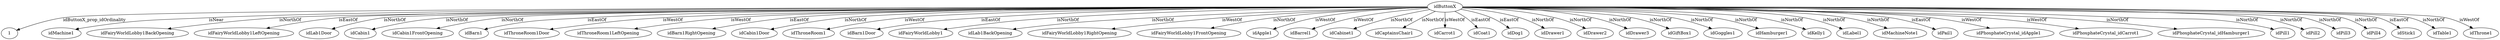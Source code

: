 strict digraph  {
idButtonX [node_type=entity_node];
1 [node_type=property_node];
idMachine1 [node_type=entity_node];
idFairyWorldLobby1BackOpening [node_type=entity_node];
idFairyWorldLobby1LeftOpening [node_type=entity_node];
idLab1Door [node_type=entity_node];
idCabin1 [node_type=entity_node];
idCabin1FrontOpening [node_type=entity_node];
idBarn1 [node_type=entity_node];
idThroneRoom1Door [node_type=entity_node];
idThroneRoom1LeftOpening [node_type=entity_node];
idBarn1RightOpening [node_type=entity_node];
idCabin1Door [node_type=entity_node];
idThroneRoom1 [node_type=entity_node];
idBarn1Door [node_type=entity_node];
idFairyWorldLobby1 [node_type=entity_node];
idLab1BackOpening [node_type=entity_node];
idFairyWorldLobby1RightOpening [node_type=entity_node];
idFairyWorldLobby1FrontOpening [node_type=entity_node];
idApple1 [node_type=entity_node];
idBarrel1 [node_type=entity_node];
idCabinet1 [node_type=entity_node];
idCaptainsChair1 [node_type=entity_node];
idCarrot1 [node_type=entity_node];
idCoat1 [node_type=entity_node];
idDog1 [node_type=entity_node];
idDrawer1 [node_type=entity_node];
idDrawer2 [node_type=entity_node];
idDrawer3 [node_type=entity_node];
idGiftBox1 [node_type=entity_node];
idGoggles1 [node_type=entity_node];
idHamburger1 [node_type=entity_node];
idKelly1 [node_type=entity_node];
idLabel1 [node_type=entity_node];
idMachineNote1 [node_type=entity_node];
idPail1 [node_type=entity_node];
idPhosphateCrystal_idApple1 [node_type=entity_node];
idPhosphateCrystal_idCarrot1 [node_type=entity_node];
idPhosphateCrystal_idHamburger1 [node_type=entity_node];
idPill1 [node_type=entity_node];
idPill2 [node_type=entity_node];
idPill3 [node_type=entity_node];
idPill4 [node_type=entity_node];
idStick1 [node_type=entity_node];
idTable1 [node_type=entity_node];
idThrone1 [node_type=entity_node];
idButtonX -> 1  [edge_type=property, label=idButtonX_prop_idOrdinality];
idButtonX -> idMachine1  [edge_type=relationship, label=isNear];
idButtonX -> idFairyWorldLobby1BackOpening  [edge_type=relationship, label=isNorthOf];
idButtonX -> idFairyWorldLobby1LeftOpening  [edge_type=relationship, label=isEastOf];
idButtonX -> idLab1Door  [edge_type=relationship, label=isNorthOf];
idButtonX -> idCabin1  [edge_type=relationship, label=isNorthOf];
idButtonX -> idCabin1FrontOpening  [edge_type=relationship, label=isNorthOf];
idButtonX -> idBarn1  [edge_type=relationship, label=isEastOf];
idButtonX -> idThroneRoom1Door  [edge_type=relationship, label=isWestOf];
idButtonX -> idThroneRoom1LeftOpening  [edge_type=relationship, label=isWestOf];
idButtonX -> idBarn1RightOpening  [edge_type=relationship, label=isEastOf];
idButtonX -> idCabin1Door  [edge_type=relationship, label=isNorthOf];
idButtonX -> idThroneRoom1  [edge_type=relationship, label=isWestOf];
idButtonX -> idBarn1Door  [edge_type=relationship, label=isEastOf];
idButtonX -> idFairyWorldLobby1  [edge_type=relationship, label=isNorthOf];
idButtonX -> idLab1BackOpening  [edge_type=relationship, label=isNorthOf];
idButtonX -> idFairyWorldLobby1RightOpening  [edge_type=relationship, label=isWestOf];
idButtonX -> idFairyWorldLobby1FrontOpening  [edge_type=relationship, label=isNorthOf];
idButtonX -> idApple1  [edge_type=relationship, label=isWestOf];
idButtonX -> idBarrel1  [edge_type=relationship, label=isWestOf];
idButtonX -> idCabinet1  [edge_type=relationship, label=isNorthOf];
idButtonX -> idCaptainsChair1  [edge_type=relationship, label=isNorthOf];
idButtonX -> idCarrot1  [edge_type=relationship, label=isWestOf];
idButtonX -> idCoat1  [edge_type=relationship, label=isEastOf];
idButtonX -> idDog1  [edge_type=relationship, label=isEastOf];
idButtonX -> idDrawer1  [edge_type=relationship, label=isNorthOf];
idButtonX -> idDrawer2  [edge_type=relationship, label=isNorthOf];
idButtonX -> idDrawer3  [edge_type=relationship, label=isNorthOf];
idButtonX -> idGiftBox1  [edge_type=relationship, label=isNorthOf];
idButtonX -> idGoggles1  [edge_type=relationship, label=isNorthOf];
idButtonX -> idHamburger1  [edge_type=relationship, label=isNorthOf];
idButtonX -> idKelly1  [edge_type=relationship, label=isNorthOf];
idButtonX -> idLabel1  [edge_type=relationship, label=isNorthOf];
idButtonX -> idMachineNote1  [edge_type=relationship, label=isNorthOf];
idButtonX -> idPail1  [edge_type=relationship, label=isEastOf];
idButtonX -> idPhosphateCrystal_idApple1  [edge_type=relationship, label=isWestOf];
idButtonX -> idPhosphateCrystal_idCarrot1  [edge_type=relationship, label=isWestOf];
idButtonX -> idPhosphateCrystal_idHamburger1  [edge_type=relationship, label=isNorthOf];
idButtonX -> idPill1  [edge_type=relationship, label=isNorthOf];
idButtonX -> idPill2  [edge_type=relationship, label=isNorthOf];
idButtonX -> idPill3  [edge_type=relationship, label=isNorthOf];
idButtonX -> idPill4  [edge_type=relationship, label=isNorthOf];
idButtonX -> idStick1  [edge_type=relationship, label=isEastOf];
idButtonX -> idTable1  [edge_type=relationship, label=isNorthOf];
idButtonX -> idThrone1  [edge_type=relationship, label=isWestOf];
}
